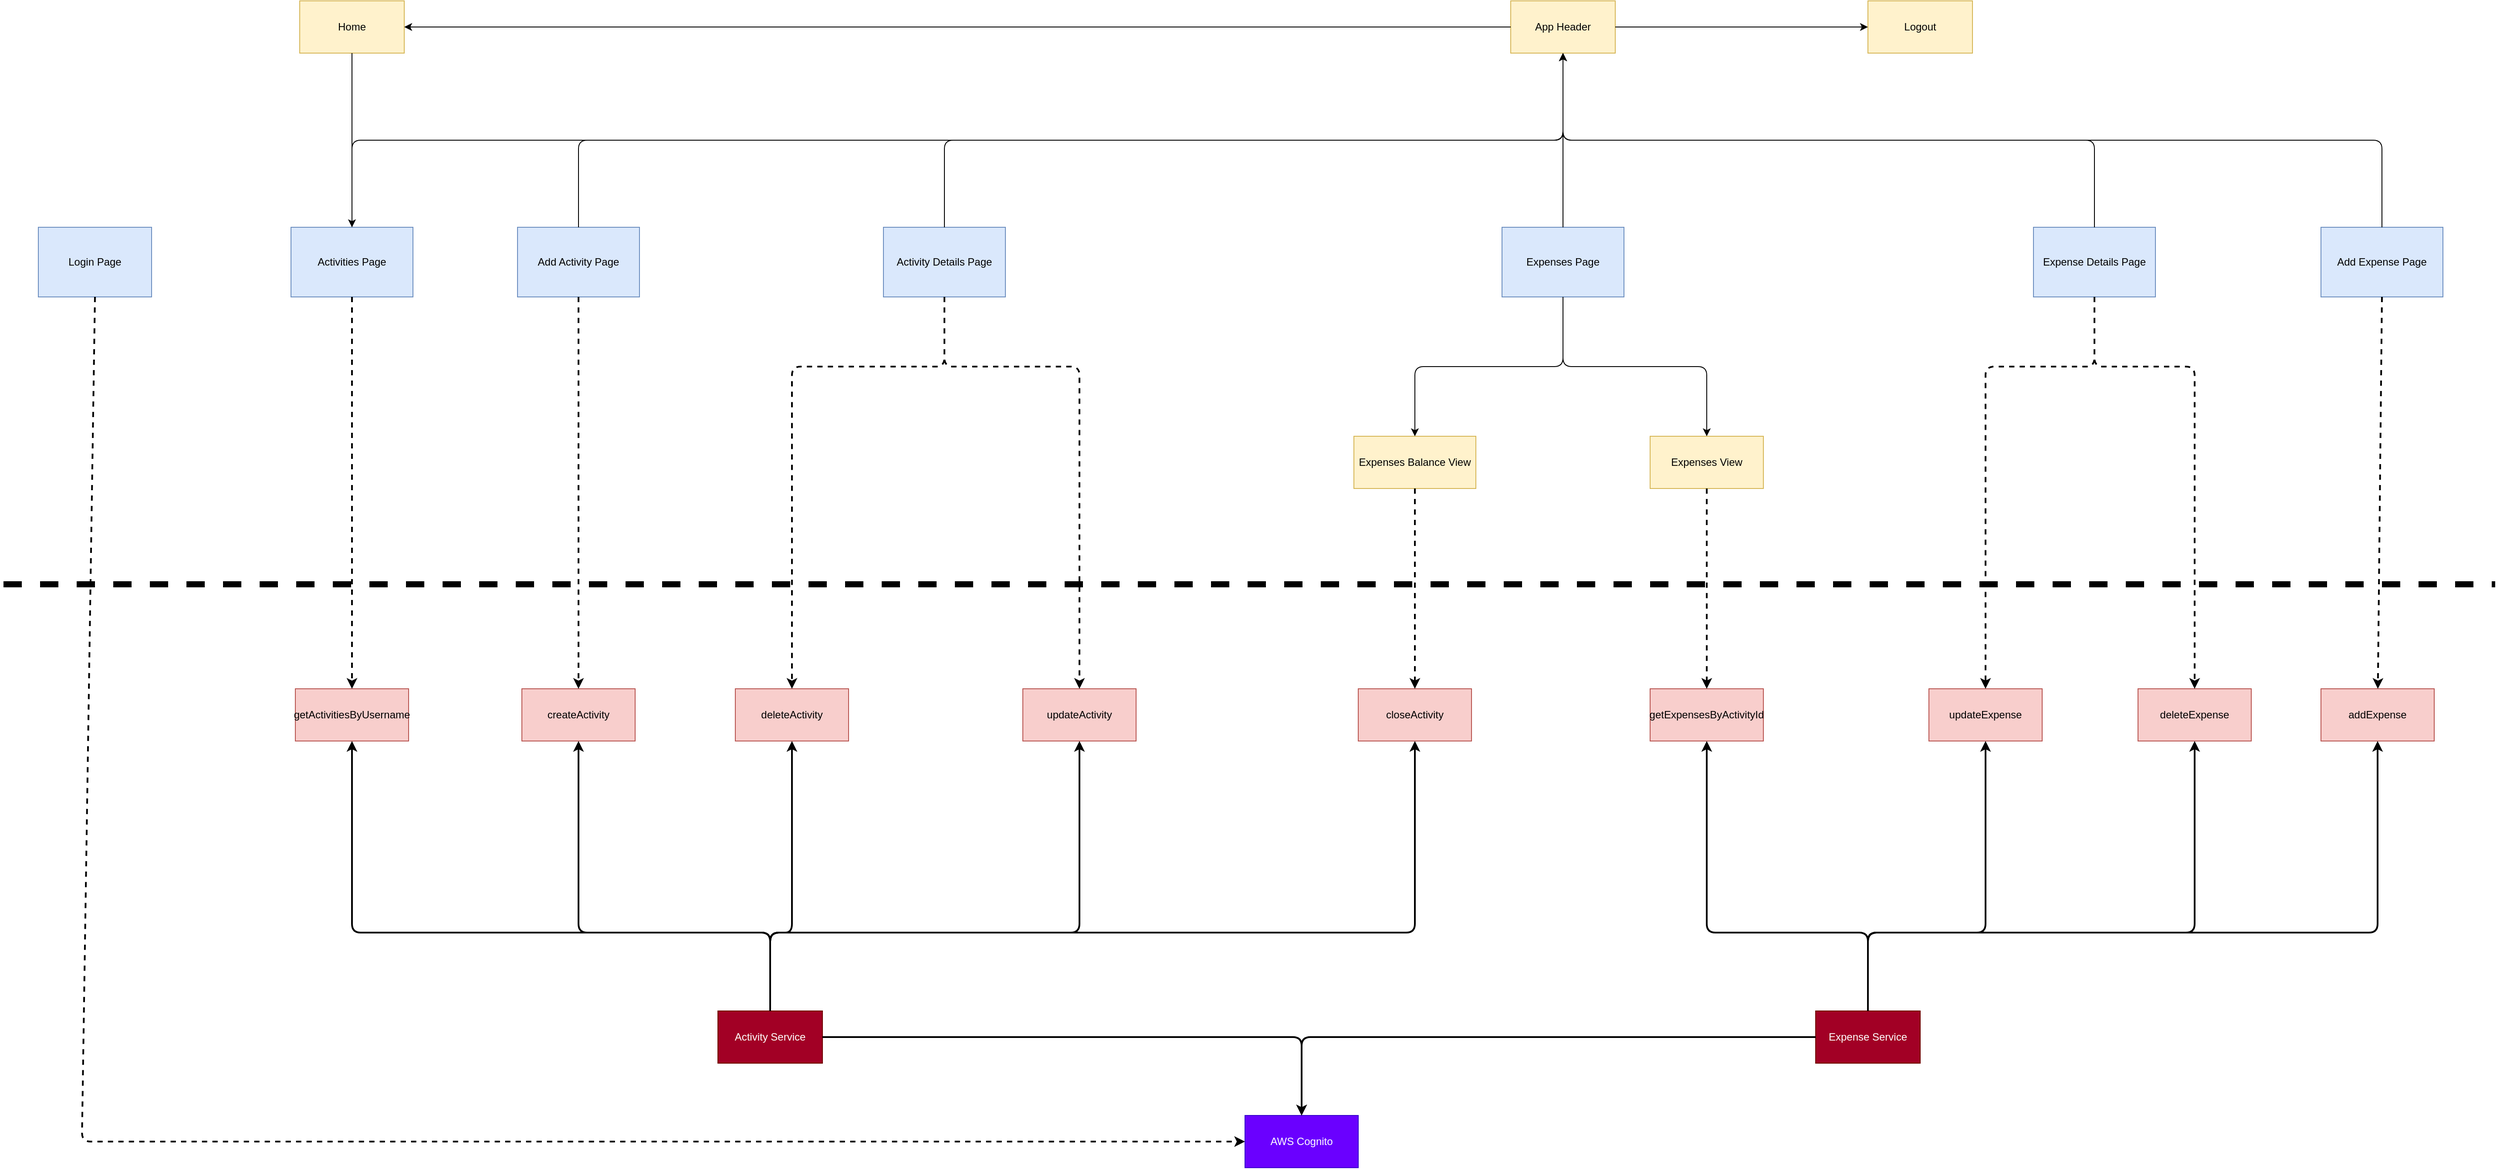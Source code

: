 <mxfile version="14.4.3" type="device"><diagram id="UE1FYti0q7qRU-nZ1nbq" name="Page-1"><mxGraphModel dx="4691" dy="2167" grid="1" gridSize="10" guides="1" tooltips="1" connect="1" arrows="1" fold="1" page="1" pageScale="1" pageWidth="1100" pageHeight="850" math="0" shadow="0"><root><mxCell id="0"/><mxCell id="1" parent="0"/><mxCell id="jkbG0FGmUr5CrJLPi73x-19" value="" style="endArrow=classic;html=1;entryX=0.5;entryY=1;entryDx=0;entryDy=0;exitX=0.5;exitY=0;exitDx=0;exitDy=0;" parent="1" source="jkbG0FGmUr5CrJLPi73x-1" target="jkbG0FGmUr5CrJLPi73x-12" edge="1"><mxGeometry width="50" height="50" relative="1" as="geometry"><mxPoint x="960" y="330" as="sourcePoint"/><mxPoint x="570" y="240" as="targetPoint"/><Array as="points"><mxPoint x="80" y="220"/><mxPoint x="1470" y="220"/></Array></mxGeometry></mxCell><mxCell id="jkbG0FGmUr5CrJLPi73x-1" value="Activities Page" style="rounded=0;whiteSpace=wrap;html=1;fillColor=#dae8fc;strokeColor=#6c8ebf;" parent="1" vertex="1"><mxGeometry x="10" y="320" width="140" height="80" as="geometry"/></mxCell><mxCell id="jkbG0FGmUr5CrJLPi73x-2" value="Expenses Page" style="rounded=0;whiteSpace=wrap;html=1;fillColor=#dae8fc;strokeColor=#6c8ebf;" parent="1" vertex="1"><mxGeometry x="1400" y="320" width="140" height="80" as="geometry"/></mxCell><mxCell id="jkbG0FGmUr5CrJLPi73x-3" value="Add Activity Page" style="rounded=0;whiteSpace=wrap;html=1;fillColor=#dae8fc;strokeColor=#6c8ebf;" parent="1" vertex="1"><mxGeometry x="270" y="320" width="140" height="80" as="geometry"/></mxCell><mxCell id="jkbG0FGmUr5CrJLPi73x-4" value="Expenses View" style="rounded=0;whiteSpace=wrap;html=1;fillColor=#fff2cc;strokeColor=#d6b656;" parent="1" vertex="1"><mxGeometry x="1570" y="560" width="130" height="60" as="geometry"/></mxCell><mxCell id="jkbG0FGmUr5CrJLPi73x-5" value="Expenses Balance View" style="rounded=0;whiteSpace=wrap;html=1;fillColor=#fff2cc;strokeColor=#d6b656;" parent="1" vertex="1"><mxGeometry x="1230" y="560" width="140" height="60" as="geometry"/></mxCell><mxCell id="jkbG0FGmUr5CrJLPi73x-6" value="" style="endArrow=classic;html=1;exitX=0.5;exitY=1;exitDx=0;exitDy=0;entryX=0.5;entryY=0;entryDx=0;entryDy=0;" parent="1" source="jkbG0FGmUr5CrJLPi73x-2" target="jkbG0FGmUr5CrJLPi73x-4" edge="1"><mxGeometry width="50" height="50" relative="1" as="geometry"><mxPoint x="1760" y="520" as="sourcePoint"/><mxPoint x="1640" y="620" as="targetPoint"/><Array as="points"><mxPoint x="1470" y="480"/><mxPoint x="1635" y="480"/></Array></mxGeometry></mxCell><mxCell id="jkbG0FGmUr5CrJLPi73x-7" value="" style="endArrow=classic;html=1;exitX=0.5;exitY=1;exitDx=0;exitDy=0;entryX=0.5;entryY=0;entryDx=0;entryDy=0;" parent="1" source="jkbG0FGmUr5CrJLPi73x-2" target="jkbG0FGmUr5CrJLPi73x-5" edge="1"><mxGeometry width="50" height="50" relative="1" as="geometry"><mxPoint x="1760" y="520" as="sourcePoint"/><mxPoint x="1660" y="500" as="targetPoint"/><Array as="points"><mxPoint x="1470" y="480"/><mxPoint x="1300" y="480"/></Array></mxGeometry></mxCell><mxCell id="jkbG0FGmUr5CrJLPi73x-12" value="App Header" style="rounded=0;whiteSpace=wrap;html=1;fillColor=#fff2cc;strokeColor=#d6b656;" parent="1" vertex="1"><mxGeometry x="1410" y="60" width="120" height="60" as="geometry"/></mxCell><mxCell id="jkbG0FGmUr5CrJLPi73x-13" value="Home" style="rounded=0;whiteSpace=wrap;html=1;fillColor=#fff2cc;strokeColor=#d6b656;" parent="1" vertex="1"><mxGeometry x="20" y="60" width="120" height="60" as="geometry"/></mxCell><mxCell id="jkbG0FGmUr5CrJLPi73x-14" value="Logout" style="rounded=0;whiteSpace=wrap;html=1;fillColor=#fff2cc;strokeColor=#d6b656;" parent="1" vertex="1"><mxGeometry x="1820" y="60" width="120" height="60" as="geometry"/></mxCell><mxCell id="jkbG0FGmUr5CrJLPi73x-15" value="" style="endArrow=classic;html=1;entryX=1;entryY=0.5;entryDx=0;entryDy=0;exitX=0;exitY=0.5;exitDx=0;exitDy=0;" parent="1" source="jkbG0FGmUr5CrJLPi73x-12" target="jkbG0FGmUr5CrJLPi73x-13" edge="1"><mxGeometry width="50" height="50" relative="1" as="geometry"><mxPoint x="550" y="190" as="sourcePoint"/><mxPoint x="560" y="270" as="targetPoint"/></mxGeometry></mxCell><mxCell id="jkbG0FGmUr5CrJLPi73x-16" value="" style="endArrow=classic;html=1;entryX=0;entryY=0.5;entryDx=0;entryDy=0;exitX=1;exitY=0.5;exitDx=0;exitDy=0;" parent="1" source="jkbG0FGmUr5CrJLPi73x-12" target="jkbG0FGmUr5CrJLPi73x-14" edge="1"><mxGeometry width="50" height="50" relative="1" as="geometry"><mxPoint x="980" y="120" as="sourcePoint"/><mxPoint x="1855" y="70" as="targetPoint"/></mxGeometry></mxCell><mxCell id="jkbG0FGmUr5CrJLPi73x-17" value="" style="endArrow=classic;html=1;entryX=0.5;entryY=1;entryDx=0;entryDy=0;exitX=0.5;exitY=0;exitDx=0;exitDy=0;" parent="1" source="jkbG0FGmUr5CrJLPi73x-2" target="jkbG0FGmUr5CrJLPi73x-12" edge="1"><mxGeometry width="50" height="50" relative="1" as="geometry"><mxPoint x="1650" y="510" as="sourcePoint"/><mxPoint x="1600" y="560" as="targetPoint"/></mxGeometry></mxCell><mxCell id="jkbG0FGmUr5CrJLPi73x-18" value="" style="endArrow=classic;html=1;entryX=0.5;entryY=1;entryDx=0;entryDy=0;exitX=0.5;exitY=0;exitDx=0;exitDy=0;" parent="1" source="jkbG0FGmUr5CrJLPi73x-3" target="jkbG0FGmUr5CrJLPi73x-12" edge="1"><mxGeometry width="50" height="50" relative="1" as="geometry"><mxPoint x="740" y="540" as="sourcePoint"/><mxPoint x="690" y="590" as="targetPoint"/><Array as="points"><mxPoint x="340" y="220"/><mxPoint x="1470" y="220"/></Array></mxGeometry></mxCell><mxCell id="jkbG0FGmUr5CrJLPi73x-26" value="Login Page" style="rounded=0;whiteSpace=wrap;html=1;fillColor=#dae8fc;strokeColor=#6c8ebf;" parent="1" vertex="1"><mxGeometry x="-280" y="320" width="130" height="80" as="geometry"/></mxCell><mxCell id="jkbG0FGmUr5CrJLPi73x-28" value="AWS Cognito" style="rounded=0;whiteSpace=wrap;html=1;fillColor=#6a00ff;strokeColor=#3700CC;fontColor=#ffffff;" parent="1" vertex="1"><mxGeometry x="1105" y="1340" width="130" height="60" as="geometry"/></mxCell><mxCell id="jkbG0FGmUr5CrJLPi73x-29" value="getActivitiesByUsername" style="rounded=0;whiteSpace=wrap;html=1;fillColor=#f8cecc;strokeColor=#b85450;" parent="1" vertex="1"><mxGeometry x="15" y="850" width="130" height="60" as="geometry"/></mxCell><mxCell id="jkbG0FGmUr5CrJLPi73x-30" value="getExpensesByActivityId" style="rounded=0;whiteSpace=wrap;html=1;fillColor=#f8cecc;strokeColor=#b85450;" parent="1" vertex="1"><mxGeometry x="1570" y="850" width="130" height="60" as="geometry"/></mxCell><mxCell id="jkbG0FGmUr5CrJLPi73x-31" value="createActivity" style="rounded=0;whiteSpace=wrap;html=1;fillColor=#f8cecc;strokeColor=#b85450;" parent="1" vertex="1"><mxGeometry x="275" y="850" width="130" height="60" as="geometry"/></mxCell><mxCell id="jkbG0FGmUr5CrJLPi73x-32" value="" style="endArrow=classic;html=1;entryX=0.5;entryY=0;entryDx=0;entryDy=0;exitX=0.5;exitY=1;exitDx=0;exitDy=0;" parent="1" source="jkbG0FGmUr5CrJLPi73x-13" target="jkbG0FGmUr5CrJLPi73x-1" edge="1"><mxGeometry width="50" height="50" relative="1" as="geometry"><mxPoint x="80" y="260" as="sourcePoint"/><mxPoint x="130" y="210" as="targetPoint"/></mxGeometry></mxCell><mxCell id="jkbG0FGmUr5CrJLPi73x-36" value="" style="endArrow=classic;html=1;dashed=1;entryX=0;entryY=0.5;entryDx=0;entryDy=0;exitX=0.5;exitY=1;exitDx=0;exitDy=0;strokeWidth=2;" parent="1" source="jkbG0FGmUr5CrJLPi73x-26" target="jkbG0FGmUr5CrJLPi73x-28" edge="1"><mxGeometry width="50" height="50" relative="1" as="geometry"><mxPoint x="-215.5" y="100" as="sourcePoint"/><mxPoint x="-215.5" y="930" as="targetPoint"/><Array as="points"><mxPoint x="-230" y="1370"/></Array></mxGeometry></mxCell><mxCell id="jkbG0FGmUr5CrJLPi73x-37" value="" style="endArrow=classic;html=1;dashed=1;entryX=0.5;entryY=0;entryDx=0;entryDy=0;exitX=0.5;exitY=1;exitDx=0;exitDy=0;strokeWidth=2;" parent="1" source="jkbG0FGmUr5CrJLPi73x-1" target="jkbG0FGmUr5CrJLPi73x-29" edge="1"><mxGeometry width="50" height="50" relative="1" as="geometry"><mxPoint x="10" y="400" as="sourcePoint"/><mxPoint x="10" y="940" as="targetPoint"/></mxGeometry></mxCell><mxCell id="jkbG0FGmUr5CrJLPi73x-38" value="" style="endArrow=classic;html=1;dashed=1;entryX=0.5;entryY=0;entryDx=0;entryDy=0;exitX=0.5;exitY=1;exitDx=0;exitDy=0;strokeWidth=2;" parent="1" source="jkbG0FGmUr5CrJLPi73x-3" target="jkbG0FGmUr5CrJLPi73x-31" edge="1"><mxGeometry width="50" height="50" relative="1" as="geometry"><mxPoint x="1120" y="300" as="sourcePoint"/><mxPoint x="1120" y="840" as="targetPoint"/></mxGeometry></mxCell><mxCell id="jkbG0FGmUr5CrJLPi73x-39" value="" style="endArrow=classic;html=1;dashed=1;entryX=0.5;entryY=0;entryDx=0;entryDy=0;exitX=0.5;exitY=1;exitDx=0;exitDy=0;strokeWidth=2;" parent="1" source="jkbG0FGmUr5CrJLPi73x-4" target="jkbG0FGmUr5CrJLPi73x-30" edge="1"><mxGeometry width="50" height="50" relative="1" as="geometry"><mxPoint x="1090" y="380" as="sourcePoint"/><mxPoint x="1090" y="920" as="targetPoint"/></mxGeometry></mxCell><mxCell id="jkbG0FGmUr5CrJLPi73x-42" value="" style="endArrow=none;dashed=1;html=1;strokeWidth=7;" parent="1" edge="1"><mxGeometry width="50" height="50" relative="1" as="geometry"><mxPoint x="-320" y="730" as="sourcePoint"/><mxPoint x="2540" y="730" as="targetPoint"/></mxGeometry></mxCell><mxCell id="jkbG0FGmUr5CrJLPi73x-43" value="deleteExpense" style="rounded=0;whiteSpace=wrap;html=1;fillColor=#f8cecc;strokeColor=#b85450;" parent="1" vertex="1"><mxGeometry x="2130" y="850" width="130" height="60" as="geometry"/></mxCell><mxCell id="jkbG0FGmUr5CrJLPi73x-44" value="" style="endArrow=classic;html=1;dashed=1;entryX=0.5;entryY=0;entryDx=0;entryDy=0;strokeWidth=2;exitX=0.5;exitY=1;exitDx=0;exitDy=0;" parent="1" source="cszNEllKiK4vaeG2FPme-2" target="jkbG0FGmUr5CrJLPi73x-43" edge="1"><mxGeometry width="50" height="50" relative="1" as="geometry"><mxPoint x="1515" y="920" as="sourcePoint"/><mxPoint x="1335" y="1020" as="targetPoint"/><Array as="points"><mxPoint x="2080" y="480"/><mxPoint x="2195" y="480"/></Array></mxGeometry></mxCell><mxCell id="jkbG0FGmUr5CrJLPi73x-45" value="Activity Service&lt;span style=&quot;color: rgba(0 , 0 , 0 , 0) ; font-family: monospace ; font-size: 0px&quot;&gt;%3CmxGraphModel%3E%3Croot%3E%3CmxCell%20id%3D%220%22%2F%3E%3CmxCell%20id%3D%221%22%20parent%3D%220%22%2F%3E%3CmxCell%20id%3D%222%22%20value%3D%22%22%20style%3D%22endArrow%3Dclassic%3Bhtml%3D1%3Bdashed%3D1%3BentryX%3D0.5%3BentryY%3D0%3BentryDx%3D0%3BentryDy%3D0%3BexitX%3D0.5%3BexitY%3D1%3BexitDx%3D0%3BexitDy%3D0%3BstrokeWidth%3D2%3B%22%20edge%3D%221%22%20parent%3D%221%22%3E%3CmxGeometry%20width%3D%2250%22%20height%3D%2250%22%20relative%3D%221%22%20as%3D%22geometry%22%3E%3CmxPoint%20x%3D%22560%22%20y%3D%22400%22%20as%3D%22sourcePoint%22%2F%3E%3CmxPoint%20x%3D%22560%22%20y%3D%221040%22%20as%3D%22targetPoint%22%2F%3E%3C%2FmxGeometry%3E%3C%2FmxCell%3E%3C%2Froot%3E%3C%2FmxGraphModel%3E&lt;/span&gt;" style="rounded=0;whiteSpace=wrap;html=1;fillColor=#a20025;strokeColor=#6F0000;fontColor=#ffffff;" parent="1" vertex="1"><mxGeometry x="500" y="1220" width="120" height="60" as="geometry"/></mxCell><mxCell id="jkbG0FGmUr5CrJLPi73x-46" value="Expense Service&lt;span style=&quot;color: rgba(0 , 0 , 0 , 0) ; font-family: monospace ; font-size: 0px&quot;&gt;%3CmxGraphModel%3E%3Croot%3E%3CmxCell%20id%3D%220%22%2F%3E%3CmxCell%20id%3D%221%22%20parent%3D%220%22%2F%3E%3CmxCell%20id%3D%222%22%20value%3D%22%22%20style%3D%22endArrow%3Dclassic%3Bhtml%3D1%3Bdashed%3D1%3BentryX%3D0.5%3BentryY%3D0%3BentryDx%3D0%3BentryDy%3D0%3BexitX%3D0.5%3BexitY%3D1%3BexitDx%3D0%3BexitDy%3D0%3BstrokeWidth%3D2%3B%22%20edge%3D%221%22%20parent%3D%221%22%3E%3CmxGeometry%20width%3D%2250%22%20height%3D%2250%22%20relative%3D%221%22%20as%3D%22geometry%22%3E%3CmxPoint%20x%3D%22560%22%20y%3D%22400%22%20as%3D%22sourcePoint%22%2F%3E%3CmxPoint%20x%3D%22560%22%20y%3D%221040%22%20as%3D%22targetPoint%22%2F%3E%3C%2FmxGeometry%3E%3C%2FmxCell%3E%3C%2Froot%3E%3C%2FmxGraphModel%3E&lt;/span&gt;" style="rounded=0;whiteSpace=wrap;html=1;fillColor=#a20025;strokeColor=#6F0000;fontColor=#ffffff;" parent="1" vertex="1"><mxGeometry x="1760" y="1220" width="120" height="60" as="geometry"/></mxCell><mxCell id="jkbG0FGmUr5CrJLPi73x-48" value="" style="endArrow=classic;html=1;strokeWidth=2;entryX=0.5;entryY=1;entryDx=0;entryDy=0;exitX=0.5;exitY=0;exitDx=0;exitDy=0;" parent="1" source="jkbG0FGmUr5CrJLPi73x-45" target="jkbG0FGmUr5CrJLPi73x-31" edge="1"><mxGeometry width="50" height="50" relative="1" as="geometry"><mxPoint x="400" y="1020" as="sourcePoint"/><mxPoint x="210" y="990" as="targetPoint"/><Array as="points"><mxPoint x="560" y="1130"/><mxPoint x="340" y="1130"/></Array></mxGeometry></mxCell><mxCell id="jkbG0FGmUr5CrJLPi73x-49" value="" style="endArrow=classic;html=1;strokeWidth=2;entryX=0.5;entryY=1;entryDx=0;entryDy=0;exitX=0.5;exitY=0;exitDx=0;exitDy=0;" parent="1" source="jkbG0FGmUr5CrJLPi73x-45" target="jkbG0FGmUr5CrJLPi73x-29" edge="1"><mxGeometry width="50" height="50" relative="1" as="geometry"><mxPoint x="-100" y="1100" as="sourcePoint"/><mxPoint x="230" y="1010" as="targetPoint"/><Array as="points"><mxPoint x="560" y="1130"/><mxPoint x="470" y="1130"/><mxPoint x="80" y="1130"/><mxPoint x="80" y="910"/></Array></mxGeometry></mxCell><mxCell id="jkbG0FGmUr5CrJLPi73x-50" value="" style="endArrow=classic;html=1;strokeWidth=2;entryX=0.5;entryY=1;entryDx=0;entryDy=0;exitX=0.5;exitY=0;exitDx=0;exitDy=0;" parent="1" source="jkbG0FGmUr5CrJLPi73x-46" target="jkbG0FGmUr5CrJLPi73x-30" edge="1"><mxGeometry width="50" height="50" relative="1" as="geometry"><mxPoint x="1295" y="1330" as="sourcePoint"/><mxPoint x="785" y="1400" as="targetPoint"/><Array as="points"><mxPoint x="1820" y="1130"/><mxPoint x="1635" y="1130"/></Array></mxGeometry></mxCell><mxCell id="jkbG0FGmUr5CrJLPi73x-51" value="" style="endArrow=classic;html=1;strokeWidth=2;entryX=0.5;entryY=1;entryDx=0;entryDy=0;exitX=0.5;exitY=0;exitDx=0;exitDy=0;" parent="1" source="jkbG0FGmUr5CrJLPi73x-46" target="jkbG0FGmUr5CrJLPi73x-43" edge="1"><mxGeometry width="50" height="50" relative="1" as="geometry"><mxPoint x="1295" y="1330" as="sourcePoint"/><mxPoint x="1085" y="1320" as="targetPoint"/><Array as="points"><mxPoint x="1820" y="1130"/><mxPoint x="2195" y="1130"/></Array></mxGeometry></mxCell><mxCell id="cszNEllKiK4vaeG2FPme-2" value="Expense Details Page" style="rounded=0;whiteSpace=wrap;html=1;fillColor=#dae8fc;strokeColor=#6c8ebf;" parent="1" vertex="1"><mxGeometry x="2010" y="320" width="140" height="80" as="geometry"/></mxCell><mxCell id="cszNEllKiK4vaeG2FPme-3" value="" style="endArrow=classic;html=1;entryX=0.5;entryY=1;entryDx=0;entryDy=0;exitX=0.5;exitY=0;exitDx=0;exitDy=0;" parent="1" source="cszNEllKiK4vaeG2FPme-2" target="jkbG0FGmUr5CrJLPi73x-12" edge="1"><mxGeometry width="50" height="50" relative="1" as="geometry"><mxPoint x="1480" y="300" as="sourcePoint"/><mxPoint x="1480" y="210" as="targetPoint"/><Array as="points"><mxPoint x="2080" y="220"/><mxPoint x="1470" y="220"/></Array></mxGeometry></mxCell><mxCell id="alAo-5GgnZnPgUlv5rFu-1" value="deleteActivity" style="rounded=0;whiteSpace=wrap;html=1;fillColor=#f8cecc;strokeColor=#b85450;" vertex="1" parent="1"><mxGeometry x="520" y="850" width="130" height="60" as="geometry"/></mxCell><mxCell id="alAo-5GgnZnPgUlv5rFu-2" value="" style="endArrow=classic;html=1;strokeWidth=2;entryX=0.5;entryY=1;entryDx=0;entryDy=0;exitX=0.5;exitY=0;exitDx=0;exitDy=0;" edge="1" parent="1" source="jkbG0FGmUr5CrJLPi73x-45" target="alAo-5GgnZnPgUlv5rFu-1"><mxGeometry width="50" height="50" relative="1" as="geometry"><mxPoint x="220" y="1170" as="sourcePoint"/><mxPoint x="350" y="920" as="targetPoint"/><Array as="points"><mxPoint x="560" y="1130"/><mxPoint x="585" y="1130"/></Array></mxGeometry></mxCell><mxCell id="alAo-5GgnZnPgUlv5rFu-3" value="closeActivity" style="rounded=0;whiteSpace=wrap;html=1;fillColor=#f8cecc;strokeColor=#b85450;" vertex="1" parent="1"><mxGeometry x="1235" y="850" width="130" height="60" as="geometry"/></mxCell><mxCell id="alAo-5GgnZnPgUlv5rFu-4" value="" style="endArrow=classic;html=1;strokeWidth=2;entryX=0.5;entryY=1;entryDx=0;entryDy=0;exitX=0.5;exitY=0;exitDx=0;exitDy=0;" edge="1" parent="1" source="jkbG0FGmUr5CrJLPi73x-45" target="alAo-5GgnZnPgUlv5rFu-3"><mxGeometry width="50" height="50" relative="1" as="geometry"><mxPoint x="475" y="1220" as="sourcePoint"/><mxPoint x="605" y="920" as="targetPoint"/><Array as="points"><mxPoint x="560" y="1130"/><mxPoint x="1300" y="1130"/></Array></mxGeometry></mxCell><mxCell id="alAo-5GgnZnPgUlv5rFu-5" value="Activity Details Page" style="rounded=0;whiteSpace=wrap;html=1;fillColor=#dae8fc;strokeColor=#6c8ebf;" vertex="1" parent="1"><mxGeometry x="690" y="320" width="140" height="80" as="geometry"/></mxCell><mxCell id="alAo-5GgnZnPgUlv5rFu-6" value="updateActivity" style="rounded=0;whiteSpace=wrap;html=1;fillColor=#f8cecc;strokeColor=#b85450;" vertex="1" parent="1"><mxGeometry x="850" y="850" width="130" height="60" as="geometry"/></mxCell><mxCell id="alAo-5GgnZnPgUlv5rFu-7" value="" style="endArrow=classic;html=1;strokeWidth=2;entryX=0.5;entryY=1;entryDx=0;entryDy=0;exitX=0.5;exitY=0;exitDx=0;exitDy=0;" edge="1" parent="1" source="jkbG0FGmUr5CrJLPi73x-45" target="alAo-5GgnZnPgUlv5rFu-6"><mxGeometry width="50" height="50" relative="1" as="geometry"><mxPoint x="460" y="1210" as="sourcePoint"/><mxPoint x="605" y="920" as="targetPoint"/><Array as="points"><mxPoint x="560" y="1130"/><mxPoint x="915" y="1130"/></Array></mxGeometry></mxCell><mxCell id="alAo-5GgnZnPgUlv5rFu-9" value="" style="endArrow=classic;html=1;dashed=1;entryX=0.5;entryY=0;entryDx=0;entryDy=0;exitX=0.5;exitY=1;exitDx=0;exitDy=0;strokeWidth=2;" edge="1" parent="1" source="alAo-5GgnZnPgUlv5rFu-5" target="alAo-5GgnZnPgUlv5rFu-1"><mxGeometry width="50" height="50" relative="1" as="geometry"><mxPoint x="350" y="410" as="sourcePoint"/><mxPoint x="350" y="1050" as="targetPoint"/><Array as="points"><mxPoint x="760" y="480"/><mxPoint x="585" y="480"/></Array></mxGeometry></mxCell><mxCell id="alAo-5GgnZnPgUlv5rFu-10" value="" style="endArrow=classic;html=1;dashed=1;entryX=0.5;entryY=0;entryDx=0;entryDy=0;exitX=0.5;exitY=1;exitDx=0;exitDy=0;strokeWidth=2;" edge="1" parent="1" source="alAo-5GgnZnPgUlv5rFu-5" target="alAo-5GgnZnPgUlv5rFu-6"><mxGeometry width="50" height="50" relative="1" as="geometry"><mxPoint x="740" y="410" as="sourcePoint"/><mxPoint x="605" y="1050" as="targetPoint"/><Array as="points"><mxPoint x="760" y="480"/><mxPoint x="915" y="480"/></Array></mxGeometry></mxCell><mxCell id="alAo-5GgnZnPgUlv5rFu-11" value="" style="endArrow=classic;html=1;dashed=1;exitX=0.5;exitY=1;exitDx=0;exitDy=0;strokeWidth=2;" edge="1" parent="1" source="jkbG0FGmUr5CrJLPi73x-5" target="alAo-5GgnZnPgUlv5rFu-3"><mxGeometry width="50" height="50" relative="1" as="geometry"><mxPoint x="1290" y="660" as="sourcePoint"/><mxPoint x="1390" y="1100" as="targetPoint"/></mxGeometry></mxCell><mxCell id="alAo-5GgnZnPgUlv5rFu-12" value="" style="endArrow=classic;html=1;entryX=0.5;entryY=1;entryDx=0;entryDy=0;exitX=0.5;exitY=0;exitDx=0;exitDy=0;" edge="1" parent="1" source="alAo-5GgnZnPgUlv5rFu-5" target="jkbG0FGmUr5CrJLPi73x-12"><mxGeometry width="50" height="50" relative="1" as="geometry"><mxPoint x="1230" y="410" as="sourcePoint"/><mxPoint x="1230" y="290" as="targetPoint"/><Array as="points"><mxPoint x="760" y="220"/><mxPoint x="1470" y="220"/></Array></mxGeometry></mxCell><mxCell id="alAo-5GgnZnPgUlv5rFu-15" value="" style="endArrow=classic;html=1;strokeWidth=2;entryX=0.5;entryY=0;entryDx=0;entryDy=0;exitX=1;exitY=0.5;exitDx=0;exitDy=0;" edge="1" parent="1" source="jkbG0FGmUr5CrJLPi73x-45" target="jkbG0FGmUr5CrJLPi73x-28"><mxGeometry width="50" height="50" relative="1" as="geometry"><mxPoint x="480" y="1230" as="sourcePoint"/><mxPoint x="1300" y="920" as="targetPoint"/><Array as="points"><mxPoint x="1170" y="1250"/></Array></mxGeometry></mxCell><mxCell id="alAo-5GgnZnPgUlv5rFu-16" value="" style="endArrow=classic;html=1;strokeWidth=2;entryX=0.5;entryY=0;entryDx=0;entryDy=0;exitX=0;exitY=0.5;exitDx=0;exitDy=0;" edge="1" parent="1" source="jkbG0FGmUr5CrJLPi73x-46" target="jkbG0FGmUr5CrJLPi73x-28"><mxGeometry width="50" height="50" relative="1" as="geometry"><mxPoint x="-140" y="1440" as="sourcePoint"/><mxPoint x="480" y="1290" as="targetPoint"/><Array as="points"><mxPoint x="1170" y="1250"/></Array></mxGeometry></mxCell><mxCell id="alAo-5GgnZnPgUlv5rFu-17" value="updateExpense" style="rounded=0;whiteSpace=wrap;html=1;fillColor=#f8cecc;strokeColor=#b85450;" vertex="1" parent="1"><mxGeometry x="1890" y="850" width="130" height="60" as="geometry"/></mxCell><mxCell id="alAo-5GgnZnPgUlv5rFu-18" value="" style="endArrow=classic;html=1;dashed=1;entryX=0.5;entryY=0;entryDx=0;entryDy=0;strokeWidth=2;exitX=0.5;exitY=1;exitDx=0;exitDy=0;" edge="1" parent="1" source="cszNEllKiK4vaeG2FPme-2" target="alAo-5GgnZnPgUlv5rFu-17"><mxGeometry width="50" height="50" relative="1" as="geometry"><mxPoint x="2100" y="410" as="sourcePoint"/><mxPoint x="2245" y="1050" as="targetPoint"/><Array as="points"><mxPoint x="2080" y="480"/><mxPoint x="1955" y="480"/></Array></mxGeometry></mxCell><mxCell id="alAo-5GgnZnPgUlv5rFu-19" value="" style="endArrow=classic;html=1;strokeWidth=2;entryX=0.5;entryY=1;entryDx=0;entryDy=0;exitX=0.5;exitY=0;exitDx=0;exitDy=0;" edge="1" parent="1" source="jkbG0FGmUr5CrJLPi73x-46" target="alAo-5GgnZnPgUlv5rFu-17"><mxGeometry width="50" height="50" relative="1" as="geometry"><mxPoint x="1830" y="1230" as="sourcePoint"/><mxPoint x="2205" y="920" as="targetPoint"/><Array as="points"><mxPoint x="1820" y="1130"/><mxPoint x="1955" y="1130"/></Array></mxGeometry></mxCell><mxCell id="alAo-5GgnZnPgUlv5rFu-21" value="Add Expense Page" style="rounded=0;whiteSpace=wrap;html=1;fillColor=#dae8fc;strokeColor=#6c8ebf;" vertex="1" parent="1"><mxGeometry x="2340" y="320" width="140" height="80" as="geometry"/></mxCell><mxCell id="alAo-5GgnZnPgUlv5rFu-22" value="" style="endArrow=classic;html=1;entryX=0.5;entryY=1;entryDx=0;entryDy=0;exitX=0.5;exitY=0;exitDx=0;exitDy=0;" edge="1" parent="1" source="alAo-5GgnZnPgUlv5rFu-21" target="jkbG0FGmUr5CrJLPi73x-12"><mxGeometry width="50" height="50" relative="1" as="geometry"><mxPoint x="2100" y="330" as="sourcePoint"/><mxPoint x="1480" y="210" as="targetPoint"/><Array as="points"><mxPoint x="2410" y="220"/><mxPoint x="1470" y="220"/></Array></mxGeometry></mxCell><mxCell id="alAo-5GgnZnPgUlv5rFu-23" value="addExpense" style="rounded=0;whiteSpace=wrap;html=1;fillColor=#f8cecc;strokeColor=#b85450;" vertex="1" parent="1"><mxGeometry x="2340" y="850" width="130" height="60" as="geometry"/></mxCell><mxCell id="alAo-5GgnZnPgUlv5rFu-24" value="" style="endArrow=classic;html=1;strokeWidth=2;entryX=0.5;entryY=1;entryDx=0;entryDy=0;exitX=0.5;exitY=0;exitDx=0;exitDy=0;" edge="1" parent="1" source="jkbG0FGmUr5CrJLPi73x-46" target="alAo-5GgnZnPgUlv5rFu-23"><mxGeometry width="50" height="50" relative="1" as="geometry"><mxPoint x="1830" y="1230" as="sourcePoint"/><mxPoint x="2205" y="920" as="targetPoint"/><Array as="points"><mxPoint x="1820" y="1130"/><mxPoint x="2405" y="1130"/></Array></mxGeometry></mxCell><mxCell id="alAo-5GgnZnPgUlv5rFu-25" value="" style="endArrow=classic;html=1;dashed=1;strokeWidth=2;exitX=0.5;exitY=1;exitDx=0;exitDy=0;" edge="1" parent="1" source="alAo-5GgnZnPgUlv5rFu-21" target="alAo-5GgnZnPgUlv5rFu-23"><mxGeometry width="50" height="50" relative="1" as="geometry"><mxPoint x="2460" y="450" as="sourcePoint"/><mxPoint x="2205" y="1050" as="targetPoint"/></mxGeometry></mxCell></root></mxGraphModel></diagram></mxfile>
